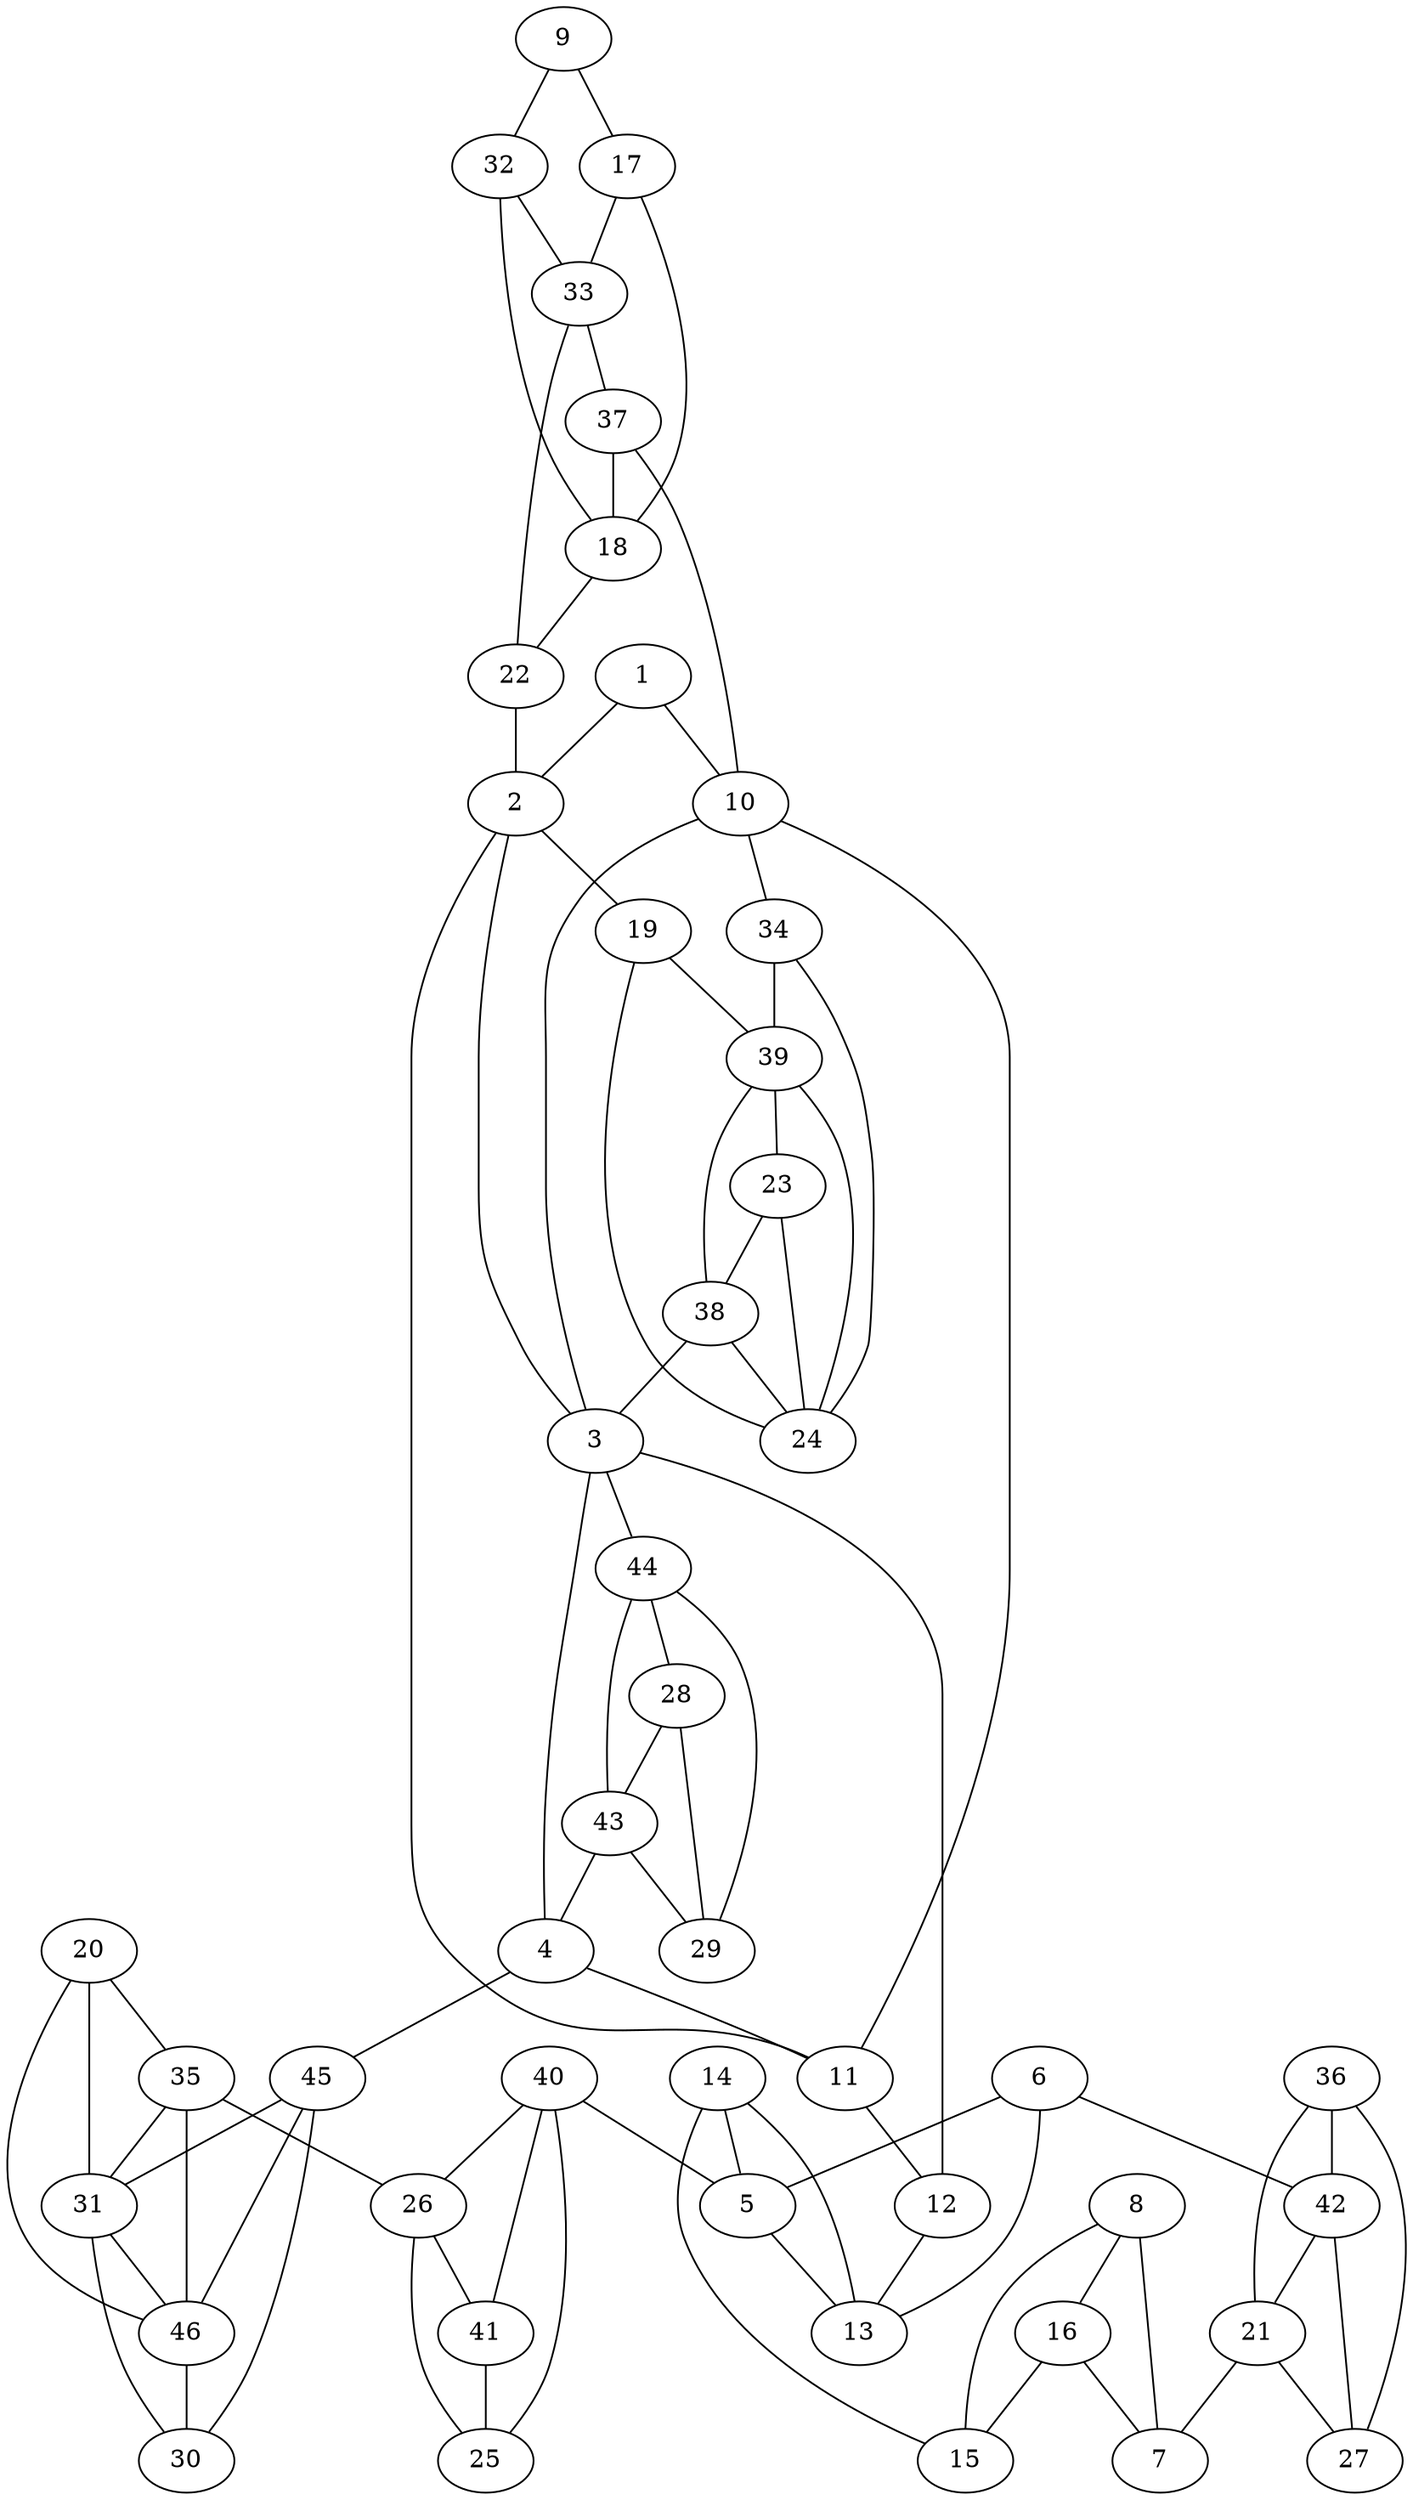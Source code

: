 graph pdb1hq6 {
	1	 [aaLength=9,
		sequence=SELDAKLNK,
		type=0];
	2	 [aaLength=5,
		sequence=RAETK,
		type=0];
	1 -- 2	 [distance0="68.06986",
		frequency=1,
		type0=3];
	10	 [aaLength=5,
		sequence=RAETK,
		type=0];
	1 -- 10	 [distance0="63.68544",
		frequency=1,
		type0=2];
	3	 [aaLength=7,
		sequence=AIAISFA,
		type=0];
	2 -- 3	 [distance0="41.20239",
		frequency=1,
		type0=2];
	11	 [aaLength=7,
		sequence=AIAISFA,
		type=0];
	2 -- 11	 [distance0="42.472",
		frequency=1,
		type0=3];
	19	 [aaLength=7,
		sequence=QINMTTA,
		type=1];
	2 -- 19	 [distance0="5.0",
		frequency=1,
		type0=4];
	4	 [aaLength=12,
		sequence=TPNEDELLEYLE,
		type=0];
	3 -- 4	 [distance0="27.06201",
		frequency=1,
		type0=2];
	12	 [aaLength=12,
		sequence=TPNEDELLEYLE,
		type=0];
	3 -- 12	 [distance0="28.43486",
		frequency=1,
		type0=3];
	44	 [aaLength=4,
		sequence=KDSS,
		type=1];
	3 -- 44	 [distance0="4.0",
		frequency=1,
		type0=4];
	4 -- 11	 [distance0="28.43412",
		frequency=1,
		type0=3];
	45	 [aaLength=3,
		sequence=EGR,
		type=1];
	4 -- 45	 [distance0="0.0",
		frequency=1,
		type0=5];
	5	 [aaLength=24,
		sequence=NLTMPEWLEKMGYKSLSANNALKY,
		type=0];
	13	 [aaLength=25,
		sequence=NLTMPEWLEKMGYKSLSANNALKY,
		type=0];
	5 -- 13	 [distance0="6.175548",
		frequency=1,
		type0=1];
	6	 [aaLength=4,
		sequence=vanDerWaals,
		type=0];
	6 -- 5	 [distance0="30.34896",
		frequency=1,
		type0=1];
	6 -- 13	 [distance0="34.45406",
		frequency=1,
		type0=2];
	42	 [aaLength=11,
		sequence=vanDerWaals,
		type=1];
	6 -- 42	 [distance0="0.0",
		frequency=1,
		type0=4];
	7	 [aaLength=12,
		sequence=vanDerWaals,
		type=0];
	8	 [aaLength=10,
		sequence=vanDerWaals,
		type=0];
	8 -- 7	 [distance0="17.4081",
		frequency=1,
		type0=1];
	15	 [aaLength=12,
		sequence=vanDerWaals,
		type=0];
	8 -- 15	 [distance0="20.31146",
		frequency=1,
		type0=2];
	16	 [aaLength=10,
		sequence=vanDerWaals,
		type=0];
	8 -- 16	 [distance0="24.17423",
		frequency=1,
		type0=3];
	9	 [aaLength=9,
		sequence=SELDAKLNK,
		type=0];
	17	 [aaLength=3,
		sequence=AIS,
		type=1];
	9 -- 17	 [distance0="58.99517",
		frequency=1,
		type0=2];
	32	 [aaLength=3,
		sequence=AIS,
		type=1];
	9 -- 32	 [distance0="58.99517",
		distance1="6.0",
		frequency=2,
		type0=3,
		type1=4];
	10 -- 3	 [distance0="42.50018",
		frequency=1,
		type0=3];
	10 -- 11	 [distance0="41.24684",
		frequency=1,
		type0=2];
	34	 [aaLength=7,
		sequence=QINMTTA,
		type=1];
	10 -- 34	 [distance0="5.0",
		frequency=1,
		type0=4];
	11 -- 12	 [distance0="27.07194",
		distance1="18.0",
		frequency=2,
		type0=2,
		type1=4];
	12 -- 13	 [distance0="71.0",
		frequency=1,
		type0=4];
	14	 [aaLength=3,
		sequence=vanDerWaals,
		type=0];
	14 -- 5	 [distance0="34.39553",
		frequency=1,
		type0=2];
	14 -- 13	 [distance0="31.43776",
		frequency=1,
		type0=1];
	14 -- 15	 [distance0="0.0",
		frequency=1,
		type0=4];
	16 -- 7	 [distance0="20.39055",
		frequency=1,
		type0=2];
	16 -- 15	 [distance0="17.41331",
		frequency=1,
		type0=1];
	18	 [aaLength=3,
		sequence=NIG,
		type=1];
	17 -- 18	 [distance0="16.0",
		distance1="13.0",
		frequency=2,
		type0=2,
		type1=4];
	33	 [aaLength=3,
		sequence=NIG,
		type=1];
	17 -- 33	 [distance0="16.0",
		frequency=1,
		type0=3];
	22	 [aaLength=12,
		sequence=YVTGLKVDAGVR,
		type=1];
	18 -- 22	 [distance0="5.0",
		distance1="2.0",
		frequency=2,
		type0=2,
		type1=4];
	24	 [aaLength=3,
		sequence=KND,
		type=1];
	19 -- 24	 [distance0="8.0",
		frequency=1,
		type0=2];
	39	 [aaLength=3,
		sequence=KND,
		type=1];
	19 -- 39	 [distance0="8.0",
		frequency=1,
		type0=3];
	20	 [aaLength=15,
		sequence=CGQDAHASFESSWIG,
		type=1];
	31	 [aaLength=3,
		sequence=AMA,
		type=1];
	20 -- 31	 [distance0="8.0",
		frequency=1,
		type0=2];
	35	 [aaLength=15,
		sequence=CGQDAHASFESSWIG,
		type=1];
	20 -- 35	 [distance0="0.0",
		frequency=1,
		type0=5];
	46	 [aaLength=3,
		sequence=AMA,
		type=1];
	20 -- 46	 [distance0="8.0",
		frequency=1,
		type0=3];
	21	 [aaLength=15,
		sequence=vanDerWaals,
		type=1];
	21 -- 7	 [distance0="0.0",
		frequency=1,
		type0=4];
	27	 [aaLength=11,
		sequence=vanDerWaals,
		type=1];
	21 -- 27	 [distance0="13.0",
		frequency=1,
		type0=2];
	22 -- 2	 [distance0="15.0",
		frequency=1,
		type0=4];
	23	 [aaLength=3,
		sequence=PGQ,
		type=1];
	23 -- 24	 [distance0="7.0",
		frequency=1,
		type0=2];
	38	 [aaLength=3,
		sequence=PGQ,
		type=1];
	23 -- 38	 [distance0="0.0",
		frequency=1,
		type0=5];
	25	 [aaLength=10,
		sequence=SILTPDKDME,
		type=1];
	26	 [aaLength=11,
		sequence=NAITVAPYVSL,
		type=1];
	25 -- 26	 [distance0="19.0",
		frequency=1,
		type0=2];
	40	 [aaLength=10,
		sequence=SILTPDKDME,
		type=1];
	25 -- 40	 [distance0="0.0",
		frequency=1,
		type0=5];
	41	 [aaLength=11,
		sequence=NAITVAPYVSL,
		type=1];
	26 -- 41	 [distance0="0.0",
		frequency=1,
		type0=5];
	28	 [aaLength=9,
		sequence=VEDAGVWET,
		type=1];
	29	 [aaLength=4,
		sequence=KDSS,
		type=1];
	28 -- 29	 [distance0="6.0",
		frequency=1,
		type0=2];
	43	 [aaLength=9,
		sequence=VEDAGVWET,
		type=1];
	28 -- 43	 [distance0="0.0",
		frequency=1,
		type0=5];
	30	 [aaLength=3,
		sequence=EGR,
		type=1];
	30 -- 31	 [distance0="5.0",
		frequency=1,
		type0=2];
	31 -- 46	 [distance0="0.0",
		frequency=1,
		type0=1];
	32 -- 18	 [distance0="16.0",
		frequency=1,
		type0=2];
	32 -- 33	 [distance0="16.0",
		distance1="13.0",
		frequency=2,
		type0=3,
		type1=4];
	33 -- 22	 [distance0="5.0",
		frequency=1,
		type0=2];
	37	 [aaLength=12,
		sequence=YVTGLKVDAGVR,
		type=1];
	33 -- 37	 [distance0="5.0",
		distance1="2.0",
		frequency=2,
		type0=3,
		type1=4];
	34 -- 24	 [distance0="8.0",
		frequency=1,
		type0=2];
	34 -- 39	 [distance0="8.0",
		frequency=1,
		type0=3];
	35 -- 26	 [distance0="12.0",
		frequency=1,
		type0=4];
	35 -- 31	 [distance0="8.0",
		frequency=1,
		type0=2];
	35 -- 46	 [distance0="8.0",
		frequency=1,
		type0=3];
	36	 [aaLength=15,
		sequence=vanDerWaals,
		type=1];
	36 -- 21	 [distance0="0.0",
		frequency=1,
		type0=5];
	36 -- 27	 [distance0="13.0",
		frequency=1,
		type0=2];
	36 -- 42	 [distance0="13.0",
		frequency=1,
		type0=3];
	37 -- 10	 [distance0="15.0",
		frequency=1,
		type0=4];
	37 -- 18	 [distance0="5.0",
		frequency=1,
		type0=2];
	38 -- 3	 [distance0="6.0",
		frequency=1,
		type0=4];
	38 -- 24	 [distance0="7.0",
		frequency=1,
		type0=2];
	38 -- 39	 [distance0="7.0",
		frequency=1,
		type0=3];
	39 -- 24	 [distance0="0.0",
		frequency=1,
		type0=5];
	39 -- 23	 [distance0="7.0",
		frequency=1,
		type0=2];
	40 -- 5	 [distance0="3.0",
		frequency=1,
		type0=4];
	40 -- 26	 [distance0="19.0",
		frequency=1,
		type0=2];
	40 -- 41	 [distance0="19.0",
		frequency=1,
		type0=3];
	41 -- 25	 [distance0="19.0",
		distance1="8.0",
		frequency=2,
		type0=2,
		type1=4];
	42 -- 21	 [distance0="13.0",
		frequency=1,
		type0=2];
	42 -- 27	 [distance0="0.0",
		frequency=1,
		type0=5];
	43 -- 4	 [distance0="0.0",
		frequency=1,
		type0=5];
	43 -- 29	 [distance0="6.0",
		frequency=1,
		type0=2];
	43 -- 44	 [distance0="6.0",
		frequency=1,
		type0=3];
	44 -- 28	 [distance0="6.0",
		frequency=1,
		type0=2];
	44 -- 29	 [distance0="0.0",
		frequency=1,
		type0=5];
	45 -- 30	 [distance0="0.0",
		frequency=1,
		type0=5];
	45 -- 31	 [distance0="5.0",
		frequency=1,
		type0=2];
	45 -- 46	 [distance0="5.0",
		frequency=1,
		type0=3];
	46 -- 30	 [distance0="5.0",
		frequency=1,
		type0=2];
}
